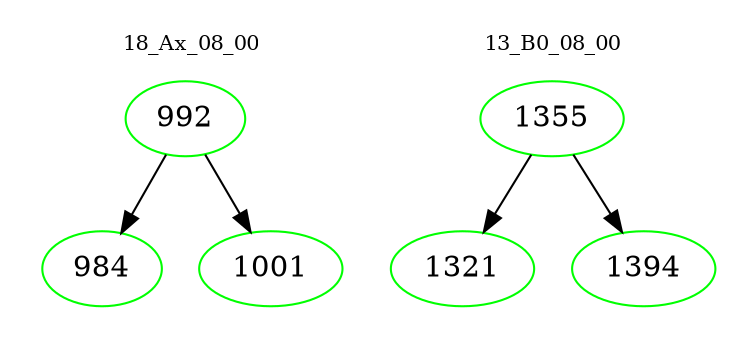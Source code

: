 digraph{
subgraph cluster_0 {
color = white
label = "18_Ax_08_00";
fontsize=10;
T0_992 [label="992", color="green"]
T0_992 -> T0_984 [color="black"]
T0_984 [label="984", color="green"]
T0_992 -> T0_1001 [color="black"]
T0_1001 [label="1001", color="green"]
}
subgraph cluster_1 {
color = white
label = "13_B0_08_00";
fontsize=10;
T1_1355 [label="1355", color="green"]
T1_1355 -> T1_1321 [color="black"]
T1_1321 [label="1321", color="green"]
T1_1355 -> T1_1394 [color="black"]
T1_1394 [label="1394", color="green"]
}
}
